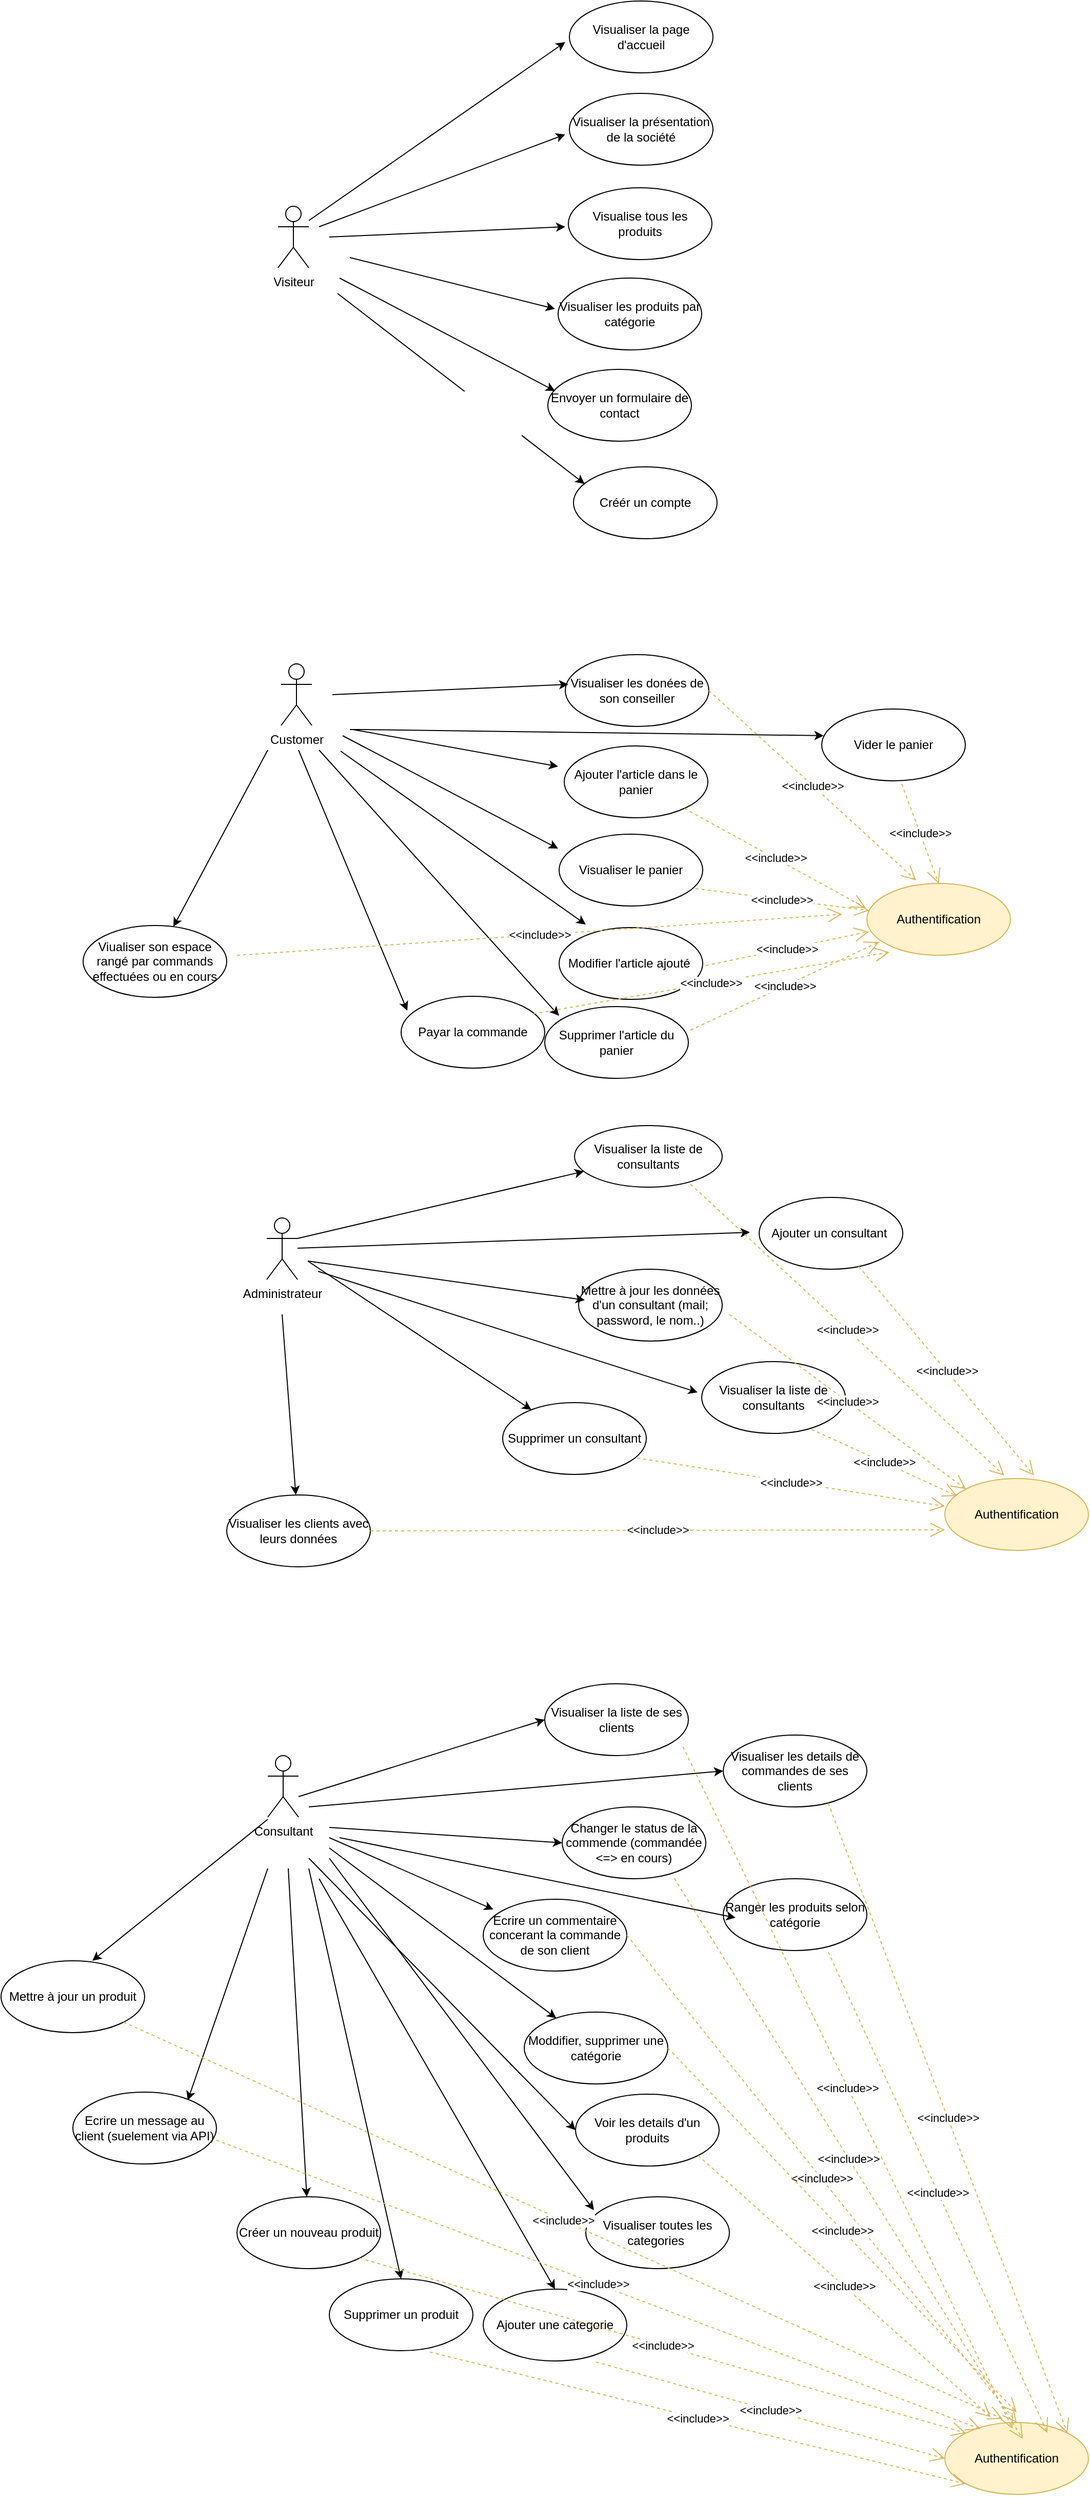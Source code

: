 <mxfile version="21.6.1" type="device">
  <diagram name="Page-1" id="13Af6ci2FVkN9Ae66nOy">
    <mxGraphModel dx="4018" dy="1286" grid="1" gridSize="10" guides="1" tooltips="1" connect="1" arrows="1" fold="1" page="1" pageScale="1" pageWidth="827" pageHeight="1169" math="0" shadow="0">
      <root>
        <mxCell id="0" />
        <mxCell id="1" parent="0" />
        <mxCell id="4sDQIcopacmZ-OnVNA32-1" value="Visualiser la page d&#39;accueil" style="ellipse;whiteSpace=wrap;html=1;" parent="1" vertex="1">
          <mxGeometry x="344" y="170" width="140" height="70" as="geometry" />
        </mxCell>
        <mxCell id="4sDQIcopacmZ-OnVNA32-5" value="Visiteur" style="shape=umlActor;verticalLabelPosition=bottom;verticalAlign=top;html=1;" parent="1" vertex="1">
          <mxGeometry x="60" y="370" width="30" height="60" as="geometry" />
        </mxCell>
        <mxCell id="4sDQIcopacmZ-OnVNA32-11" value="Créér un compte" style="ellipse;whiteSpace=wrap;html=1;" parent="1" vertex="1">
          <mxGeometry x="348" y="624" width="140" height="70" as="geometry" />
        </mxCell>
        <mxCell id="4sDQIcopacmZ-OnVNA32-12" value="Authentification" style="ellipse;whiteSpace=wrap;html=1;fillColor=#fff2cc;strokeColor=#d6b656;" parent="1" vertex="1">
          <mxGeometry x="634" y="1030" width="140" height="70" as="geometry" />
        </mxCell>
        <mxCell id="4sDQIcopacmZ-OnVNA32-13" value="Visualiser les donées de son conseiller" style="ellipse;whiteSpace=wrap;html=1;" parent="1" vertex="1">
          <mxGeometry x="340" y="807" width="140" height="70" as="geometry" />
        </mxCell>
        <mxCell id="4sDQIcopacmZ-OnVNA32-25" value="Viualiser son espace rangé par commands effectuées ou en cours" style="ellipse;whiteSpace=wrap;html=1;" parent="1" vertex="1">
          <mxGeometry x="-130" y="1071" width="140" height="70" as="geometry" />
        </mxCell>
        <mxCell id="4sDQIcopacmZ-OnVNA32-26" value="Vider le panier" style="ellipse;whiteSpace=wrap;html=1;" parent="1" vertex="1">
          <mxGeometry x="590" y="860" width="140" height="70" as="geometry" />
        </mxCell>
        <mxCell id="4sDQIcopacmZ-OnVNA32-27" value="Payar la commande" style="ellipse;whiteSpace=wrap;html=1;" parent="1" vertex="1">
          <mxGeometry x="180" y="1140" width="140" height="70" as="geometry" />
        </mxCell>
        <mxCell id="4sDQIcopacmZ-OnVNA32-28" value="Supprimer l&#39;article du panier" style="ellipse;whiteSpace=wrap;html=1;" parent="1" vertex="1">
          <mxGeometry x="320" y="1150" width="140" height="70" as="geometry" />
        </mxCell>
        <mxCell id="4sDQIcopacmZ-OnVNA32-29" value="Modifier l&#39;article ajouté&amp;nbsp;" style="ellipse;whiteSpace=wrap;html=1;" parent="1" vertex="1">
          <mxGeometry x="334" y="1073" width="140" height="70" as="geometry" />
        </mxCell>
        <mxCell id="4sDQIcopacmZ-OnVNA32-30" value="Visualiser le panier" style="ellipse;whiteSpace=wrap;html=1;" parent="1" vertex="1">
          <mxGeometry x="334" y="982" width="140" height="70" as="geometry" />
        </mxCell>
        <mxCell id="4sDQIcopacmZ-OnVNA32-31" value="Ajouter l&#39;article dans le panier" style="ellipse;whiteSpace=wrap;html=1;" parent="1" vertex="1">
          <mxGeometry x="339" y="896" width="140" height="70" as="geometry" />
        </mxCell>
        <mxCell id="4sDQIcopacmZ-OnVNA32-32" value="Envoyer un formulaire de contact" style="ellipse;whiteSpace=wrap;html=1;" parent="1" vertex="1">
          <mxGeometry x="323" y="529" width="140" height="70" as="geometry" />
        </mxCell>
        <mxCell id="4sDQIcopacmZ-OnVNA32-35" value="Visualiser les produits par catégorie" style="ellipse;whiteSpace=wrap;html=1;" parent="1" vertex="1">
          <mxGeometry x="333" y="440" width="140" height="70" as="geometry" />
        </mxCell>
        <mxCell id="4sDQIcopacmZ-OnVNA32-36" value="Visualise tous les produits" style="ellipse;whiteSpace=wrap;html=1;" parent="1" vertex="1">
          <mxGeometry x="343" y="352" width="140" height="70" as="geometry" />
        </mxCell>
        <mxCell id="4sDQIcopacmZ-OnVNA32-37" value="Visualiser la présentation de la société" style="ellipse;whiteSpace=wrap;html=1;" parent="1" vertex="1">
          <mxGeometry x="344" y="260" width="140" height="70" as="geometry" />
        </mxCell>
        <mxCell id="4sDQIcopacmZ-OnVNA32-39" value="Supprimer un consultant" style="ellipse;whiteSpace=wrap;html=1;" parent="1" vertex="1">
          <mxGeometry x="279" y="1536" width="140" height="70" as="geometry" />
        </mxCell>
        <mxCell id="4sDQIcopacmZ-OnVNA32-40" value="Mettre à jour les données d&#39;un consultant (mail; password, le nom..)" style="ellipse;whiteSpace=wrap;html=1;" parent="1" vertex="1">
          <mxGeometry x="353" y="1406" width="140" height="70" as="geometry" />
        </mxCell>
        <mxCell id="4sDQIcopacmZ-OnVNA32-41" value="Visualiser la liste de consultants" style="ellipse;whiteSpace=wrap;html=1;" parent="1" vertex="1">
          <mxGeometry x="349" y="1266" width="144" height="60" as="geometry" />
        </mxCell>
        <mxCell id="4sDQIcopacmZ-OnVNA32-43" value="Visualiser la liste de consultants" style="ellipse;whiteSpace=wrap;html=1;" parent="1" vertex="1">
          <mxGeometry x="473" y="1496" width="140" height="70" as="geometry" />
        </mxCell>
        <mxCell id="4sDQIcopacmZ-OnVNA32-45" value="Ajouter un consultant&amp;nbsp;" style="ellipse;whiteSpace=wrap;html=1;" parent="1" vertex="1">
          <mxGeometry x="529" y="1336" width="140" height="70" as="geometry" />
        </mxCell>
        <mxCell id="4sDQIcopacmZ-OnVNA32-46" value="Visualiser les clients avec leurs données" style="ellipse;whiteSpace=wrap;html=1;" parent="1" vertex="1">
          <mxGeometry x="10" y="1626" width="140" height="70" as="geometry" />
        </mxCell>
        <mxCell id="4sDQIcopacmZ-OnVNA32-48" value="Visualiser les details de commandes de ses clients" style="ellipse;whiteSpace=wrap;html=1;" parent="1" vertex="1">
          <mxGeometry x="494" y="1860" width="140" height="70" as="geometry" />
        </mxCell>
        <mxCell id="4sDQIcopacmZ-OnVNA32-49" value="Changer le status de la commende (commandée &amp;lt;=&amp;gt; en cours)" style="ellipse;whiteSpace=wrap;html=1;" parent="1" vertex="1">
          <mxGeometry x="337" y="1930" width="140" height="70" as="geometry" />
        </mxCell>
        <mxCell id="4sDQIcopacmZ-OnVNA32-50" value="Visualiser la liste de ses clients" style="ellipse;whiteSpace=wrap;html=1;" parent="1" vertex="1">
          <mxGeometry x="320" y="1810" width="140" height="70" as="geometry" />
        </mxCell>
        <mxCell id="4sDQIcopacmZ-OnVNA32-51" value="Visualiser toutes les categories&amp;nbsp;" style="ellipse;whiteSpace=wrap;html=1;" parent="1" vertex="1">
          <mxGeometry x="360" y="2310" width="140" height="70" as="geometry" />
        </mxCell>
        <mxCell id="4sDQIcopacmZ-OnVNA32-52" value="Ecrire un commentaire concerant la commande de son client" style="ellipse;whiteSpace=wrap;html=1;" parent="1" vertex="1">
          <mxGeometry x="260" y="2020" width="140" height="70" as="geometry" />
        </mxCell>
        <mxCell id="4sDQIcopacmZ-OnVNA32-56" value="Ranger les produits selon catégorie" style="ellipse;whiteSpace=wrap;html=1;" parent="1" vertex="1">
          <mxGeometry x="494" y="2000" width="140" height="70" as="geometry" />
        </mxCell>
        <mxCell id="4sDQIcopacmZ-OnVNA32-67" value="" style="endArrow=classic;html=1;rounded=0;" parent="1" edge="1">
          <mxGeometry width="50" height="50" relative="1" as="geometry">
            <mxPoint x="90" y="384" as="sourcePoint" />
            <mxPoint x="340" y="210" as="targetPoint" />
            <Array as="points" />
          </mxGeometry>
        </mxCell>
        <mxCell id="4sDQIcopacmZ-OnVNA32-68" value="" style="endArrow=classic;html=1;rounded=0;" parent="1" edge="1">
          <mxGeometry width="50" height="50" relative="1" as="geometry">
            <mxPoint x="100" y="390" as="sourcePoint" />
            <mxPoint x="340" y="300" as="targetPoint" />
            <Array as="points" />
          </mxGeometry>
        </mxCell>
        <mxCell id="4sDQIcopacmZ-OnVNA32-70" value="" style="endArrow=classic;html=1;rounded=0;" parent="1" edge="1">
          <mxGeometry width="50" height="50" relative="1" as="geometry">
            <mxPoint x="110" y="400" as="sourcePoint" />
            <mxPoint x="340" y="390" as="targetPoint" />
            <Array as="points" />
          </mxGeometry>
        </mxCell>
        <mxCell id="4sDQIcopacmZ-OnVNA32-71" value="" style="endArrow=classic;html=1;rounded=0;" parent="1" edge="1">
          <mxGeometry width="50" height="50" relative="1" as="geometry">
            <mxPoint x="130" y="420" as="sourcePoint" />
            <mxPoint x="330" y="470" as="targetPoint" />
            <Array as="points" />
          </mxGeometry>
        </mxCell>
        <mxCell id="4sDQIcopacmZ-OnVNA32-72" value="" style="endArrow=classic;html=1;rounded=0;" parent="1" edge="1">
          <mxGeometry width="50" height="50" relative="1" as="geometry">
            <mxPoint x="120" y="440" as="sourcePoint" />
            <mxPoint x="330" y="550" as="targetPoint" />
            <Array as="points" />
          </mxGeometry>
        </mxCell>
        <mxCell id="4sDQIcopacmZ-OnVNA32-73" value="" style="endArrow=classic;html=1;rounded=0;" parent="1" edge="1">
          <mxGeometry width="50" height="50" relative="1" as="geometry">
            <mxPoint x="118" y="455" as="sourcePoint" />
            <mxPoint x="358.899" y="640.639" as="targetPoint" />
            <Array as="points" />
          </mxGeometry>
        </mxCell>
        <mxCell id="4sDQIcopacmZ-OnVNA32-74" value="Customer" style="shape=umlActor;verticalLabelPosition=bottom;verticalAlign=top;html=1;" parent="1" vertex="1">
          <mxGeometry x="63" y="816" width="30" height="60" as="geometry" />
        </mxCell>
        <mxCell id="4sDQIcopacmZ-OnVNA32-77" value="" style="endArrow=classic;html=1;rounded=0;" parent="1" edge="1">
          <mxGeometry width="50" height="50" relative="1" as="geometry">
            <mxPoint x="113" y="846" as="sourcePoint" />
            <mxPoint x="343" y="836" as="targetPoint" />
            <Array as="points" />
          </mxGeometry>
        </mxCell>
        <mxCell id="4sDQIcopacmZ-OnVNA32-78" value="" style="endArrow=classic;html=1;rounded=0;" parent="1" edge="1">
          <mxGeometry width="50" height="50" relative="1" as="geometry">
            <mxPoint x="133" y="880" as="sourcePoint" />
            <mxPoint x="333" y="916" as="targetPoint" />
            <Array as="points" />
          </mxGeometry>
        </mxCell>
        <mxCell id="4sDQIcopacmZ-OnVNA32-79" value="" style="endArrow=classic;html=1;rounded=0;" parent="1" edge="1">
          <mxGeometry width="50" height="50" relative="1" as="geometry">
            <mxPoint x="123" y="886" as="sourcePoint" />
            <mxPoint x="333" y="996" as="targetPoint" />
            <Array as="points" />
          </mxGeometry>
        </mxCell>
        <mxCell id="4sDQIcopacmZ-OnVNA32-80" value="" style="endArrow=classic;html=1;rounded=0;" parent="1" edge="1">
          <mxGeometry width="50" height="50" relative="1" as="geometry">
            <mxPoint x="121" y="901" as="sourcePoint" />
            <mxPoint x="360" y="1070" as="targetPoint" />
            <Array as="points" />
          </mxGeometry>
        </mxCell>
        <mxCell id="4sDQIcopacmZ-OnVNA32-81" value="" style="endArrow=classic;html=1;rounded=0;entryX=0.1;entryY=0.129;entryDx=0;entryDy=0;entryPerimeter=0;" parent="1" target="4sDQIcopacmZ-OnVNA32-28" edge="1">
          <mxGeometry width="50" height="50" relative="1" as="geometry">
            <mxPoint x="100" y="900" as="sourcePoint" />
            <mxPoint x="334.899" y="1175.639" as="targetPoint" />
            <Array as="points" />
          </mxGeometry>
        </mxCell>
        <mxCell id="4sDQIcopacmZ-OnVNA32-82" value="" style="endArrow=classic;html=1;rounded=0;entryX=0.043;entryY=0.2;entryDx=0;entryDy=0;entryPerimeter=0;" parent="1" target="4sDQIcopacmZ-OnVNA32-27" edge="1">
          <mxGeometry width="50" height="50" relative="1" as="geometry">
            <mxPoint x="80" y="900" as="sourcePoint" />
            <mxPoint x="344.899" y="1185.639" as="targetPoint" />
            <Array as="points" />
          </mxGeometry>
        </mxCell>
        <mxCell id="4sDQIcopacmZ-OnVNA32-83" value="" style="endArrow=classic;html=1;rounded=0;entryX=0.014;entryY=0.371;entryDx=0;entryDy=0;entryPerimeter=0;" parent="1" target="4sDQIcopacmZ-OnVNA32-26" edge="1">
          <mxGeometry width="50" height="50" relative="1" as="geometry">
            <mxPoint x="130" y="880" as="sourcePoint" />
            <mxPoint x="354.899" y="1195.639" as="targetPoint" />
            <Array as="points">
              <mxPoint x="140" y="880" />
            </Array>
          </mxGeometry>
        </mxCell>
        <mxCell id="4sDQIcopacmZ-OnVNA32-84" value="" style="endArrow=classic;html=1;rounded=0;" parent="1" target="4sDQIcopacmZ-OnVNA32-25" edge="1">
          <mxGeometry width="50" height="50" relative="1" as="geometry">
            <mxPoint x="50" y="900" as="sourcePoint" />
            <mxPoint x="340" y="1440" as="targetPoint" />
            <Array as="points" />
          </mxGeometry>
        </mxCell>
        <mxCell id="4sDQIcopacmZ-OnVNA32-87" value="Administrateur" style="shape=umlActor;verticalLabelPosition=bottom;verticalAlign=top;html=1;" parent="1" vertex="1">
          <mxGeometry x="49" y="1356" width="30" height="60" as="geometry" />
        </mxCell>
        <mxCell id="4sDQIcopacmZ-OnVNA32-89" value="" style="endArrow=classic;html=1;rounded=0;exitX=1;exitY=0.333;exitDx=0;exitDy=0;exitPerimeter=0;" parent="1" source="4sDQIcopacmZ-OnVNA32-87" target="4sDQIcopacmZ-OnVNA32-41" edge="1">
          <mxGeometry width="50" height="50" relative="1" as="geometry">
            <mxPoint x="89" y="1026" as="sourcePoint" />
            <mxPoint x="349" y="1346" as="targetPoint" />
            <Array as="points" />
          </mxGeometry>
        </mxCell>
        <mxCell id="4sDQIcopacmZ-OnVNA32-90" value="" style="endArrow=classic;html=1;rounded=0;" parent="1" source="4sDQIcopacmZ-OnVNA32-87" edge="1">
          <mxGeometry width="50" height="50" relative="1" as="geometry">
            <mxPoint x="99" y="1284" as="sourcePoint" />
            <mxPoint x="520" y="1370" as="targetPoint" />
            <Array as="points" />
          </mxGeometry>
        </mxCell>
        <mxCell id="4sDQIcopacmZ-OnVNA32-91" value="" style="endArrow=classic;html=1;rounded=0;" parent="1" target="4sDQIcopacmZ-OnVNA32-39" edge="1">
          <mxGeometry width="50" height="50" relative="1" as="geometry">
            <mxPoint x="89" y="1398" as="sourcePoint" />
            <mxPoint x="359" y="1436" as="targetPoint" />
            <Array as="points" />
          </mxGeometry>
        </mxCell>
        <mxCell id="4sDQIcopacmZ-OnVNA32-92" value="" style="endArrow=classic;html=1;rounded=0;" parent="1" target="4sDQIcopacmZ-OnVNA32-46" edge="1">
          <mxGeometry width="50" height="50" relative="1" as="geometry">
            <mxPoint x="64" y="1450" as="sourcePoint" />
            <mxPoint x="378" y="1519" as="targetPoint" />
            <Array as="points" />
          </mxGeometry>
        </mxCell>
        <mxCell id="4sDQIcopacmZ-OnVNA32-93" value="" style="endArrow=classic;html=1;rounded=0;" parent="1" edge="1">
          <mxGeometry width="50" height="50" relative="1" as="geometry">
            <mxPoint x="89" y="1398" as="sourcePoint" />
            <mxPoint x="359" y="1436" as="targetPoint" />
            <Array as="points" />
          </mxGeometry>
        </mxCell>
        <mxCell id="4sDQIcopacmZ-OnVNA32-94" value="" style="endArrow=classic;html=1;rounded=0;" parent="1" edge="1">
          <mxGeometry width="50" height="50" relative="1" as="geometry">
            <mxPoint x="99" y="1408" as="sourcePoint" />
            <mxPoint x="469" y="1526" as="targetPoint" />
            <Array as="points" />
          </mxGeometry>
        </mxCell>
        <mxCell id="4sDQIcopacmZ-OnVNA32-96" value="" style="endArrow=classic;html=1;rounded=0;entryX=0;entryY=0.5;entryDx=0;entryDy=0;exitX=1;exitY=0.333;exitDx=0;exitDy=0;exitPerimeter=0;" parent="1" target="4sDQIcopacmZ-OnVNA32-50" edge="1">
          <mxGeometry width="50" height="50" relative="1" as="geometry">
            <mxPoint x="80" y="1920" as="sourcePoint" />
            <mxPoint x="318" y="1657" as="targetPoint" />
            <Array as="points" />
          </mxGeometry>
        </mxCell>
        <mxCell id="4sDQIcopacmZ-OnVNA32-97" value="" style="endArrow=classic;html=1;rounded=0;entryX=0;entryY=0.5;entryDx=0;entryDy=0;exitX=1;exitY=0.333;exitDx=0;exitDy=0;exitPerimeter=0;" parent="1" target="4sDQIcopacmZ-OnVNA32-48" edge="1">
          <mxGeometry width="50" height="50" relative="1" as="geometry">
            <mxPoint x="90" y="1930" as="sourcePoint" />
            <mxPoint x="330" y="1855" as="targetPoint" />
            <Array as="points" />
          </mxGeometry>
        </mxCell>
        <mxCell id="4sDQIcopacmZ-OnVNA32-98" value="" style="endArrow=classic;html=1;rounded=0;entryX=0.071;entryY=0.143;entryDx=0;entryDy=0;entryPerimeter=0;" parent="1" target="4sDQIcopacmZ-OnVNA32-52" edge="1">
          <mxGeometry width="50" height="50" relative="1" as="geometry">
            <mxPoint x="110" y="1960" as="sourcePoint" />
            <mxPoint x="250" y="2050" as="targetPoint" />
            <Array as="points" />
          </mxGeometry>
        </mxCell>
        <mxCell id="4sDQIcopacmZ-OnVNA32-99" value="Moddifier, supprimer une catégorie" style="ellipse;whiteSpace=wrap;html=1;" parent="1" vertex="1">
          <mxGeometry x="300" y="2130" width="140" height="70" as="geometry" />
        </mxCell>
        <mxCell id="4sDQIcopacmZ-OnVNA32-100" value="Ajouter une categorie" style="ellipse;whiteSpace=wrap;html=1;" parent="1" vertex="1">
          <mxGeometry x="260" y="2400" width="140" height="70" as="geometry" />
        </mxCell>
        <mxCell id="4sDQIcopacmZ-OnVNA32-101" value="Voir les details d&#39;un produits" style="ellipse;whiteSpace=wrap;html=1;" parent="1" vertex="1">
          <mxGeometry x="350" y="2210" width="140" height="70" as="geometry" />
        </mxCell>
        <mxCell id="4sDQIcopacmZ-OnVNA32-102" value="Mettre à jour un produit" style="ellipse;whiteSpace=wrap;html=1;" parent="1" vertex="1">
          <mxGeometry x="-210" y="2080" width="140" height="70" as="geometry" />
        </mxCell>
        <mxCell id="4sDQIcopacmZ-OnVNA32-103" value="Supprimer un produit" style="ellipse;whiteSpace=wrap;html=1;" parent="1" vertex="1">
          <mxGeometry x="110" y="2390" width="140" height="70" as="geometry" />
        </mxCell>
        <mxCell id="4sDQIcopacmZ-OnVNA32-104" value="Créer un nouveau produit" style="ellipse;whiteSpace=wrap;html=1;" parent="1" vertex="1">
          <mxGeometry x="20" y="2310" width="140" height="70" as="geometry" />
        </mxCell>
        <mxCell id="4sDQIcopacmZ-OnVNA32-105" value="Ecrire un message au client (suelement via API)" style="ellipse;whiteSpace=wrap;html=1;" parent="1" vertex="1">
          <mxGeometry x="-140" y="2208" width="140" height="70" as="geometry" />
        </mxCell>
        <mxCell id="4sDQIcopacmZ-OnVNA32-106" value="" style="endArrow=classic;html=1;rounded=0;entryX=0;entryY=0.5;entryDx=0;entryDy=0;exitX=1;exitY=0.333;exitDx=0;exitDy=0;exitPerimeter=0;" parent="1" target="4sDQIcopacmZ-OnVNA32-49" edge="1">
          <mxGeometry width="50" height="50" relative="1" as="geometry">
            <mxPoint x="110" y="1950" as="sourcePoint" />
            <mxPoint x="347" y="1975" as="targetPoint" />
            <Array as="points" />
          </mxGeometry>
        </mxCell>
        <mxCell id="4sDQIcopacmZ-OnVNA32-107" value="" style="endArrow=classic;html=1;rounded=0;" parent="1" target="4sDQIcopacmZ-OnVNA32-99" edge="1">
          <mxGeometry width="50" height="50" relative="1" as="geometry">
            <mxPoint x="110" y="1970" as="sourcePoint" />
            <mxPoint x="260" y="2110" as="targetPoint" />
            <Array as="points" />
          </mxGeometry>
        </mxCell>
        <mxCell id="4sDQIcopacmZ-OnVNA32-108" value="" style="endArrow=classic;html=1;rounded=0;entryX=0.014;entryY=0.4;entryDx=0;entryDy=0;exitX=1;exitY=0.333;exitDx=0;exitDy=0;exitPerimeter=0;entryPerimeter=0;" parent="1" edge="1">
          <mxGeometry width="50" height="50" relative="1" as="geometry">
            <mxPoint x="120" y="1960" as="sourcePoint" />
            <mxPoint x="506" y="2038" as="targetPoint" />
            <Array as="points" />
          </mxGeometry>
        </mxCell>
        <mxCell id="4sDQIcopacmZ-OnVNA32-109" value="" style="endArrow=classic;html=1;rounded=0;entryX=0;entryY=0.5;entryDx=0;entryDy=0;" parent="1" target="4sDQIcopacmZ-OnVNA32-101" edge="1">
          <mxGeometry width="50" height="50" relative="1" as="geometry">
            <mxPoint x="90" y="1980" as="sourcePoint" />
            <mxPoint x="341" y="2146" as="targetPoint" />
            <Array as="points" />
          </mxGeometry>
        </mxCell>
        <mxCell id="4sDQIcopacmZ-OnVNA32-110" value="" style="endArrow=classic;html=1;rounded=0;entryX=0.057;entryY=0.186;entryDx=0;entryDy=0;entryPerimeter=0;" parent="1" target="4sDQIcopacmZ-OnVNA32-51" edge="1">
          <mxGeometry width="50" height="50" relative="1" as="geometry">
            <mxPoint x="110" y="1980" as="sourcePoint" />
            <mxPoint x="360" y="2255" as="targetPoint" />
            <Array as="points" />
          </mxGeometry>
        </mxCell>
        <mxCell id="4sDQIcopacmZ-OnVNA32-111" value="" style="endArrow=classic;html=1;rounded=0;entryX=0.5;entryY=0;entryDx=0;entryDy=0;" parent="1" target="4sDQIcopacmZ-OnVNA32-100" edge="1">
          <mxGeometry width="50" height="50" relative="1" as="geometry">
            <mxPoint x="100" y="2000" as="sourcePoint" />
            <mxPoint x="378" y="2333" as="targetPoint" />
            <Array as="points" />
          </mxGeometry>
        </mxCell>
        <mxCell id="4sDQIcopacmZ-OnVNA32-112" value="" style="endArrow=classic;html=1;rounded=0;entryX=0.5;entryY=0;entryDx=0;entryDy=0;" parent="1" target="4sDQIcopacmZ-OnVNA32-103" edge="1">
          <mxGeometry width="50" height="50" relative="1" as="geometry">
            <mxPoint x="90" y="1990" as="sourcePoint" />
            <mxPoint x="340" y="2410" as="targetPoint" />
            <Array as="points" />
          </mxGeometry>
        </mxCell>
        <mxCell id="4sDQIcopacmZ-OnVNA32-113" value="" style="endArrow=classic;html=1;rounded=0;" parent="1" target="4sDQIcopacmZ-OnVNA32-104" edge="1">
          <mxGeometry width="50" height="50" relative="1" as="geometry">
            <mxPoint x="70" y="1990" as="sourcePoint" />
            <mxPoint x="190" y="2400" as="targetPoint" />
            <Array as="points" />
          </mxGeometry>
        </mxCell>
        <mxCell id="4sDQIcopacmZ-OnVNA32-114" value="" style="endArrow=classic;html=1;rounded=0;entryX=0.8;entryY=0.114;entryDx=0;entryDy=0;entryPerimeter=0;" parent="1" target="4sDQIcopacmZ-OnVNA32-105" edge="1">
          <mxGeometry width="50" height="50" relative="1" as="geometry">
            <mxPoint x="50" y="1990" as="sourcePoint" />
            <mxPoint x="103" y="2320" as="targetPoint" />
            <Array as="points" />
          </mxGeometry>
        </mxCell>
        <mxCell id="4sDQIcopacmZ-OnVNA32-115" value="" style="endArrow=classic;html=1;rounded=0;entryX=0.564;entryY=0;entryDx=0;entryDy=0;entryPerimeter=0;" parent="1" edge="1">
          <mxGeometry width="50" height="50" relative="1" as="geometry">
            <mxPoint x="50" y="1942.094" as="sourcePoint" />
            <mxPoint x="-121.04" y="2080" as="targetPoint" />
            <Array as="points" />
          </mxGeometry>
        </mxCell>
        <mxCell id="4sDQIcopacmZ-OnVNA32-118" value="Consultant" style="shape=umlActor;verticalLabelPosition=bottom;verticalAlign=top;html=1;" parent="1" vertex="1">
          <mxGeometry x="50" y="1880" width="30" height="60" as="geometry" />
        </mxCell>
        <mxCell id="4sDQIcopacmZ-OnVNA32-121" value="&amp;lt;&amp;lt;include&amp;gt;&amp;gt;" style="endArrow=open;endSize=12;dashed=1;html=1;rounded=0;entryX=0.343;entryY=-0.043;entryDx=0;entryDy=0;entryPerimeter=0;fillColor=#fff2cc;strokeColor=#d6b656;exitX=1;exitY=0.5;exitDx=0;exitDy=0;" parent="1" source="4sDQIcopacmZ-OnVNA32-13" target="4sDQIcopacmZ-OnVNA32-12" edge="1">
          <mxGeometry width="160" relative="1" as="geometry">
            <mxPoint x="490" y="840" as="sourcePoint" />
            <mxPoint x="668" y="867" as="targetPoint" />
          </mxGeometry>
        </mxCell>
        <mxCell id="4sDQIcopacmZ-OnVNA32-122" value="&amp;lt;&amp;lt;include&amp;gt;&amp;gt;" style="endArrow=open;endSize=12;dashed=1;html=1;rounded=0;entryX=-0.007;entryY=0.343;entryDx=0;entryDy=0;entryPerimeter=0;fillColor=#fff2cc;strokeColor=#d6b656;" parent="1" source="4sDQIcopacmZ-OnVNA32-31" target="4sDQIcopacmZ-OnVNA32-12" edge="1">
          <mxGeometry width="160" relative="1" as="geometry">
            <mxPoint x="500" y="850" as="sourcePoint" />
            <mxPoint x="692" y="1037" as="targetPoint" />
          </mxGeometry>
        </mxCell>
        <mxCell id="4sDQIcopacmZ-OnVNA32-123" value="&amp;lt;&amp;lt;include&amp;gt;&amp;gt;" style="endArrow=open;endSize=12;dashed=1;html=1;rounded=0;fillColor=#fff2cc;strokeColor=#d6b656;exitX=1;exitY=0.5;exitDx=0;exitDy=0;" parent="1" target="4sDQIcopacmZ-OnVNA32-12" edge="1">
          <mxGeometry width="160" relative="1" as="geometry">
            <mxPoint x="467" y="1035" as="sourcePoint" />
            <mxPoint x="669" y="1220" as="targetPoint" />
          </mxGeometry>
        </mxCell>
        <mxCell id="4sDQIcopacmZ-OnVNA32-124" value="&amp;lt;&amp;lt;include&amp;gt;&amp;gt;" style="endArrow=open;endSize=12;dashed=1;html=1;rounded=0;fillColor=#fff2cc;strokeColor=#d6b656;entryX=0.014;entryY=0.671;entryDx=0;entryDy=0;entryPerimeter=0;" parent="1" target="4sDQIcopacmZ-OnVNA32-12" edge="1">
          <mxGeometry width="160" relative="1" as="geometry">
            <mxPoint x="477" y="1110" as="sourcePoint" />
            <mxPoint x="646" y="1066" as="targetPoint" />
          </mxGeometry>
        </mxCell>
        <mxCell id="4sDQIcopacmZ-OnVNA32-125" value="&amp;lt;&amp;lt;include&amp;gt;&amp;gt;" style="endArrow=open;endSize=12;dashed=1;html=1;rounded=0;fillColor=#fff2cc;strokeColor=#d6b656;entryX=0.014;entryY=0.671;entryDx=0;entryDy=0;entryPerimeter=0;exitX=1.014;exitY=0.329;exitDx=0;exitDy=0;exitPerimeter=0;" parent="1" source="4sDQIcopacmZ-OnVNA32-28" edge="1">
          <mxGeometry width="160" relative="1" as="geometry">
            <mxPoint x="487" y="1120" as="sourcePoint" />
            <mxPoint x="646" y="1087" as="targetPoint" />
          </mxGeometry>
        </mxCell>
        <mxCell id="4sDQIcopacmZ-OnVNA32-126" value="&amp;lt;&amp;lt;include&amp;gt;&amp;gt;" style="endArrow=open;endSize=12;dashed=1;html=1;rounded=0;fillColor=#fff2cc;strokeColor=#d6b656;" parent="1" edge="1">
          <mxGeometry width="160" relative="1" as="geometry">
            <mxPoint x="20" y="1100" as="sourcePoint" />
            <mxPoint x="610" y="1060" as="targetPoint" />
          </mxGeometry>
        </mxCell>
        <mxCell id="4sDQIcopacmZ-OnVNA32-127" value="&amp;lt;&amp;lt;include&amp;gt;&amp;gt;" style="endArrow=open;endSize=12;dashed=1;html=1;rounded=0;fillColor=#fff2cc;strokeColor=#d6b656;entryX=0.014;entryY=0.671;entryDx=0;entryDy=0;entryPerimeter=0;exitX=0.921;exitY=0.243;exitDx=0;exitDy=0;exitPerimeter=0;" parent="1" source="4sDQIcopacmZ-OnVNA32-27" edge="1">
          <mxGeometry width="160" relative="1" as="geometry">
            <mxPoint x="472" y="1183" as="sourcePoint" />
            <mxPoint x="656" y="1097" as="targetPoint" />
          </mxGeometry>
        </mxCell>
        <mxCell id="4sDQIcopacmZ-OnVNA32-128" value="&amp;lt;&amp;lt;include&amp;gt;&amp;gt;" style="endArrow=open;endSize=12;dashed=1;html=1;rounded=0;entryX=0.5;entryY=0;entryDx=0;entryDy=0;fillColor=#fff2cc;strokeColor=#d6b656;exitX=0.557;exitY=1.043;exitDx=0;exitDy=0;exitPerimeter=0;" parent="1" source="4sDQIcopacmZ-OnVNA32-26" target="4sDQIcopacmZ-OnVNA32-12" edge="1">
          <mxGeometry width="160" relative="1" as="geometry">
            <mxPoint x="490" y="852" as="sourcePoint" />
            <mxPoint x="692" y="1037" as="targetPoint" />
          </mxGeometry>
        </mxCell>
        <mxCell id="4sDQIcopacmZ-OnVNA32-129" value="Authentification" style="ellipse;whiteSpace=wrap;html=1;fillColor=#fff2cc;strokeColor=#d6b656;" parent="1" vertex="1">
          <mxGeometry x="710" y="1610" width="140" height="70" as="geometry" />
        </mxCell>
        <mxCell id="4sDQIcopacmZ-OnVNA32-130" value="Authentification" style="ellipse;whiteSpace=wrap;html=1;fillColor=#fff2cc;strokeColor=#d6b656;" parent="1" vertex="1">
          <mxGeometry x="710" y="2530" width="140" height="70" as="geometry" />
        </mxCell>
        <mxCell id="4sDQIcopacmZ-OnVNA32-131" value="&amp;lt;&amp;lt;include&amp;gt;&amp;gt;" style="endArrow=open;endSize=12;dashed=1;html=1;rounded=0;entryX=0.414;entryY=-0.043;entryDx=0;entryDy=0;entryPerimeter=0;fillColor=#fff2cc;strokeColor=#d6b656;exitX=0.785;exitY=0.95;exitDx=0;exitDy=0;exitPerimeter=0;" parent="1" source="4sDQIcopacmZ-OnVNA32-41" target="4sDQIcopacmZ-OnVNA32-129" edge="1">
          <mxGeometry width="160" relative="1" as="geometry">
            <mxPoint x="490" y="1339" as="sourcePoint" />
            <mxPoint x="692" y="1524" as="targetPoint" />
          </mxGeometry>
        </mxCell>
        <mxCell id="4sDQIcopacmZ-OnVNA32-132" value="&amp;lt;&amp;lt;include&amp;gt;&amp;gt;" style="endArrow=open;endSize=12;dashed=1;html=1;rounded=0;entryX=0.621;entryY=-0.043;entryDx=0;entryDy=0;entryPerimeter=0;fillColor=#fff2cc;strokeColor=#d6b656;" parent="1" source="4sDQIcopacmZ-OnVNA32-45" target="4sDQIcopacmZ-OnVNA32-129" edge="1">
          <mxGeometry width="160" relative="1" as="geometry">
            <mxPoint x="472" y="1333" as="sourcePoint" />
            <mxPoint x="750" y="1621" as="targetPoint" />
          </mxGeometry>
        </mxCell>
        <mxCell id="4sDQIcopacmZ-OnVNA32-133" value="&amp;lt;&amp;lt;include&amp;gt;&amp;gt;" style="endArrow=open;endSize=12;dashed=1;html=1;rounded=0;entryX=0;entryY=0;entryDx=0;entryDy=0;fillColor=#fff2cc;strokeColor=#d6b656;" parent="1" target="4sDQIcopacmZ-OnVNA32-129" edge="1">
          <mxGeometry width="160" relative="1" as="geometry">
            <mxPoint x="500" y="1450" as="sourcePoint" />
            <mxPoint x="750" y="1621" as="targetPoint" />
          </mxGeometry>
        </mxCell>
        <mxCell id="4sDQIcopacmZ-OnVNA32-134" value="&amp;lt;&amp;lt;include&amp;gt;&amp;gt;" style="endArrow=open;endSize=12;dashed=1;html=1;rounded=0;entryX=0.086;entryY=0.243;entryDx=0;entryDy=0;entryPerimeter=0;fillColor=#fff2cc;strokeColor=#d6b656;exitX=0.764;exitY=0.943;exitDx=0;exitDy=0;exitPerimeter=0;" parent="1" source="4sDQIcopacmZ-OnVNA32-43" target="4sDQIcopacmZ-OnVNA32-129" edge="1">
          <mxGeometry width="160" relative="1" as="geometry">
            <mxPoint x="510" y="1460" as="sourcePoint" />
            <mxPoint x="760" y="1631" as="targetPoint" />
          </mxGeometry>
        </mxCell>
        <mxCell id="4sDQIcopacmZ-OnVNA32-135" value="&amp;lt;&amp;lt;include&amp;gt;&amp;gt;" style="endArrow=open;endSize=12;dashed=1;html=1;rounded=0;fillColor=#fff2cc;strokeColor=#d6b656;exitX=0.936;exitY=0.771;exitDx=0;exitDy=0;exitPerimeter=0;" parent="1" source="4sDQIcopacmZ-OnVNA32-39" edge="1">
          <mxGeometry width="160" relative="1" as="geometry">
            <mxPoint x="590" y="1572" as="sourcePoint" />
            <mxPoint x="710" y="1637" as="targetPoint" />
          </mxGeometry>
        </mxCell>
        <mxCell id="4sDQIcopacmZ-OnVNA32-136" value="&amp;lt;&amp;lt;include&amp;gt;&amp;gt;" style="endArrow=open;endSize=12;dashed=1;html=1;rounded=0;fillColor=#fff2cc;strokeColor=#d6b656;exitX=1;exitY=0.5;exitDx=0;exitDy=0;entryX=0;entryY=0.714;entryDx=0;entryDy=0;entryPerimeter=0;" parent="1" source="4sDQIcopacmZ-OnVNA32-46" target="4sDQIcopacmZ-OnVNA32-129" edge="1">
          <mxGeometry width="160" relative="1" as="geometry">
            <mxPoint x="420" y="1600" as="sourcePoint" />
            <mxPoint x="720" y="1647" as="targetPoint" />
            <mxPoint as="offset" />
          </mxGeometry>
        </mxCell>
        <mxCell id="4sDQIcopacmZ-OnVNA32-137" value="&amp;lt;&amp;lt;include&amp;gt;&amp;gt;" style="endArrow=open;endSize=12;dashed=1;html=1;rounded=0;fillColor=#fff2cc;strokeColor=#d6b656;exitX=1;exitY=1;exitDx=0;exitDy=0;entryX=0.402;entryY=-0.052;entryDx=0;entryDy=0;entryPerimeter=0;" parent="1" source="4sDQIcopacmZ-OnVNA32-102" target="4sDQIcopacmZ-OnVNA32-130" edge="1">
          <mxGeometry width="160" relative="1" as="geometry">
            <mxPoint x="160" y="2501" as="sourcePoint" />
            <mxPoint x="720" y="2500" as="targetPoint" />
            <mxPoint as="offset" />
          </mxGeometry>
        </mxCell>
        <mxCell id="4sDQIcopacmZ-OnVNA32-138" value="&amp;lt;&amp;lt;include&amp;gt;&amp;gt;" style="endArrow=open;endSize=12;dashed=1;html=1;rounded=0;fillColor=#fff2cc;strokeColor=#d6b656;exitX=0.998;exitY=0.667;exitDx=0;exitDy=0;entryX=0.248;entryY=0.09;entryDx=0;entryDy=0;entryPerimeter=0;exitPerimeter=0;" parent="1" source="4sDQIcopacmZ-OnVNA32-105" target="4sDQIcopacmZ-OnVNA32-130" edge="1">
          <mxGeometry width="160" relative="1" as="geometry">
            <mxPoint x="-81" y="2150" as="sourcePoint" />
            <mxPoint x="730" y="2510" as="targetPoint" />
            <mxPoint as="offset" />
          </mxGeometry>
        </mxCell>
        <mxCell id="4sDQIcopacmZ-OnVNA32-139" value="&amp;lt;&amp;lt;include&amp;gt;&amp;gt;" style="endArrow=open;endSize=12;dashed=1;html=1;rounded=0;fillColor=#fff2cc;strokeColor=#d6b656;exitX=1;exitY=1;exitDx=0;exitDy=0;entryX=0;entryY=0;entryDx=0;entryDy=0;" parent="1" source="4sDQIcopacmZ-OnVNA32-104" target="4sDQIcopacmZ-OnVNA32-130" edge="1">
          <mxGeometry width="160" relative="1" as="geometry">
            <mxPoint x="10" y="2265" as="sourcePoint" />
            <mxPoint x="740" y="2520" as="targetPoint" />
            <mxPoint as="offset" />
          </mxGeometry>
        </mxCell>
        <mxCell id="4sDQIcopacmZ-OnVNA32-140" value="&amp;lt;&amp;lt;include&amp;gt;&amp;gt;" style="endArrow=open;endSize=12;dashed=1;html=1;rounded=0;fillColor=#fff2cc;strokeColor=#d6b656;exitX=0.7;exitY=1.019;exitDx=0;exitDy=0;entryX=0;entryY=1;entryDx=0;entryDy=0;exitPerimeter=0;" parent="1" source="4sDQIcopacmZ-OnVNA32-103" target="4sDQIcopacmZ-OnVNA32-130" edge="1">
          <mxGeometry width="160" relative="1" as="geometry">
            <mxPoint x="149" y="2380" as="sourcePoint" />
            <mxPoint x="750" y="2530" as="targetPoint" />
            <mxPoint as="offset" />
          </mxGeometry>
        </mxCell>
        <mxCell id="4sDQIcopacmZ-OnVNA32-141" value="&amp;lt;&amp;lt;include&amp;gt;&amp;gt;" style="endArrow=open;endSize=12;dashed=1;html=1;rounded=0;fillColor=#fff2cc;strokeColor=#d6b656;entryX=0;entryY=0.5;entryDx=0;entryDy=0;" parent="1" target="4sDQIcopacmZ-OnVNA32-130" edge="1">
          <mxGeometry width="160" relative="1" as="geometry">
            <mxPoint x="370" y="2471" as="sourcePoint" />
            <mxPoint x="741" y="2600" as="targetPoint" />
            <mxPoint as="offset" />
          </mxGeometry>
        </mxCell>
        <mxCell id="4sDQIcopacmZ-OnVNA32-142" value="&amp;lt;&amp;lt;include&amp;gt;&amp;gt;" style="endArrow=open;endSize=12;dashed=1;html=1;rounded=0;fillColor=#fff2cc;strokeColor=#d6b656;exitX=0.962;exitY=0.876;exitDx=0;exitDy=0;entryX=0.402;entryY=-0.052;entryDx=0;entryDy=0;entryPerimeter=0;exitPerimeter=0;" parent="1" source="4sDQIcopacmZ-OnVNA32-50" edge="1">
          <mxGeometry width="160" relative="1" as="geometry">
            <mxPoint x="-81" y="2150" as="sourcePoint" />
            <mxPoint x="776" y="2536" as="targetPoint" />
            <mxPoint as="offset" />
          </mxGeometry>
        </mxCell>
        <mxCell id="4sDQIcopacmZ-OnVNA32-143" value="&amp;lt;&amp;lt;include&amp;gt;&amp;gt;" style="endArrow=open;endSize=12;dashed=1;html=1;rounded=0;fillColor=#fff2cc;strokeColor=#d6b656;exitX=0.731;exitY=0.948;exitDx=0;exitDy=0;entryX=1;entryY=0;entryDx=0;entryDy=0;exitPerimeter=0;" parent="1" source="4sDQIcopacmZ-OnVNA32-48" target="4sDQIcopacmZ-OnVNA32-130" edge="1">
          <mxGeometry width="160" relative="1" as="geometry">
            <mxPoint x="465" y="1881" as="sourcePoint" />
            <mxPoint x="786" y="2546" as="targetPoint" />
            <mxPoint as="offset" />
          </mxGeometry>
        </mxCell>
        <mxCell id="4sDQIcopacmZ-OnVNA32-144" value="&amp;lt;&amp;lt;include&amp;gt;&amp;gt;" style="endArrow=open;endSize=12;dashed=1;html=1;rounded=0;fillColor=#fff2cc;strokeColor=#d6b656;exitX=0.731;exitY=1.019;exitDx=0;exitDy=0;entryX=0.714;entryY=0.143;entryDx=0;entryDy=0;exitPerimeter=0;entryPerimeter=0;" parent="1" source="4sDQIcopacmZ-OnVNA32-56" target="4sDQIcopacmZ-OnVNA32-130" edge="1">
          <mxGeometry width="160" relative="1" as="geometry">
            <mxPoint x="606" y="1936" as="sourcePoint" />
            <mxPoint x="839" y="2550" as="targetPoint" />
            <mxPoint as="offset" />
          </mxGeometry>
        </mxCell>
        <mxCell id="4sDQIcopacmZ-OnVNA32-145" value="&amp;lt;&amp;lt;include&amp;gt;&amp;gt;" style="endArrow=open;endSize=12;dashed=1;html=1;rounded=0;fillColor=#fff2cc;strokeColor=#d6b656;exitX=0.781;exitY=0.995;exitDx=0;exitDy=0;entryX=0.402;entryY=-0.052;entryDx=0;entryDy=0;entryPerimeter=0;exitPerimeter=0;" parent="1" source="4sDQIcopacmZ-OnVNA32-49" edge="1">
          <mxGeometry width="160" relative="1" as="geometry">
            <mxPoint x="465" y="1881" as="sourcePoint" />
            <mxPoint x="786" y="2546" as="targetPoint" />
            <mxPoint as="offset" />
          </mxGeometry>
        </mxCell>
        <mxCell id="4sDQIcopacmZ-OnVNA32-146" value="&amp;lt;&amp;lt;include&amp;gt;&amp;gt;" style="endArrow=open;endSize=12;dashed=1;html=1;rounded=0;fillColor=#fff2cc;strokeColor=#d6b656;exitX=1;exitY=0.5;exitDx=0;exitDy=0;entryX=0.5;entryY=0;entryDx=0;entryDy=0;" parent="1" source="4sDQIcopacmZ-OnVNA32-52" target="4sDQIcopacmZ-OnVNA32-130" edge="1">
          <mxGeometry width="160" relative="1" as="geometry">
            <mxPoint x="456" y="2010" as="sourcePoint" />
            <mxPoint x="796" y="2556" as="targetPoint" />
            <mxPoint as="offset" />
          </mxGeometry>
        </mxCell>
        <mxCell id="4sDQIcopacmZ-OnVNA32-147" value="&amp;lt;&amp;lt;include&amp;gt;&amp;gt;" style="endArrow=open;endSize=12;dashed=1;html=1;rounded=0;fillColor=#fff2cc;strokeColor=#d6b656;exitX=1;exitY=0.5;exitDx=0;exitDy=0;" parent="1" source="4sDQIcopacmZ-OnVNA32-99" edge="1">
          <mxGeometry width="160" relative="1" as="geometry">
            <mxPoint x="410" y="2065" as="sourcePoint" />
            <mxPoint x="780" y="2520" as="targetPoint" />
            <mxPoint as="offset" />
          </mxGeometry>
        </mxCell>
        <mxCell id="4sDQIcopacmZ-OnVNA32-148" value="&amp;lt;&amp;lt;include&amp;gt;&amp;gt;" style="endArrow=open;endSize=12;dashed=1;html=1;rounded=0;fillColor=#fff2cc;strokeColor=#d6b656;exitX=1;exitY=1;exitDx=0;exitDy=0;entryX=0.319;entryY=-0.076;entryDx=0;entryDy=0;entryPerimeter=0;" parent="1" source="4sDQIcopacmZ-OnVNA32-101" target="4sDQIcopacmZ-OnVNA32-130" edge="1">
          <mxGeometry width="160" relative="1" as="geometry">
            <mxPoint x="450" y="2175" as="sourcePoint" />
            <mxPoint x="760" y="2540" as="targetPoint" />
            <mxPoint as="offset" />
          </mxGeometry>
        </mxCell>
      </root>
    </mxGraphModel>
  </diagram>
</mxfile>
